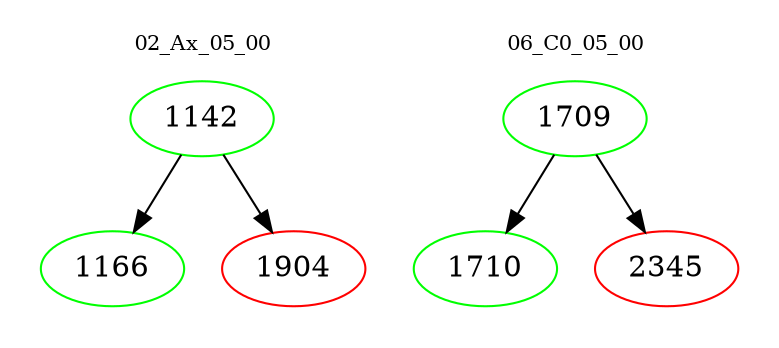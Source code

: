 digraph{
subgraph cluster_0 {
color = white
label = "02_Ax_05_00";
fontsize=10;
T0_1142 [label="1142", color="green"]
T0_1142 -> T0_1166 [color="black"]
T0_1166 [label="1166", color="green"]
T0_1142 -> T0_1904 [color="black"]
T0_1904 [label="1904", color="red"]
}
subgraph cluster_1 {
color = white
label = "06_C0_05_00";
fontsize=10;
T1_1709 [label="1709", color="green"]
T1_1709 -> T1_1710 [color="black"]
T1_1710 [label="1710", color="green"]
T1_1709 -> T1_2345 [color="black"]
T1_2345 [label="2345", color="red"]
}
}
